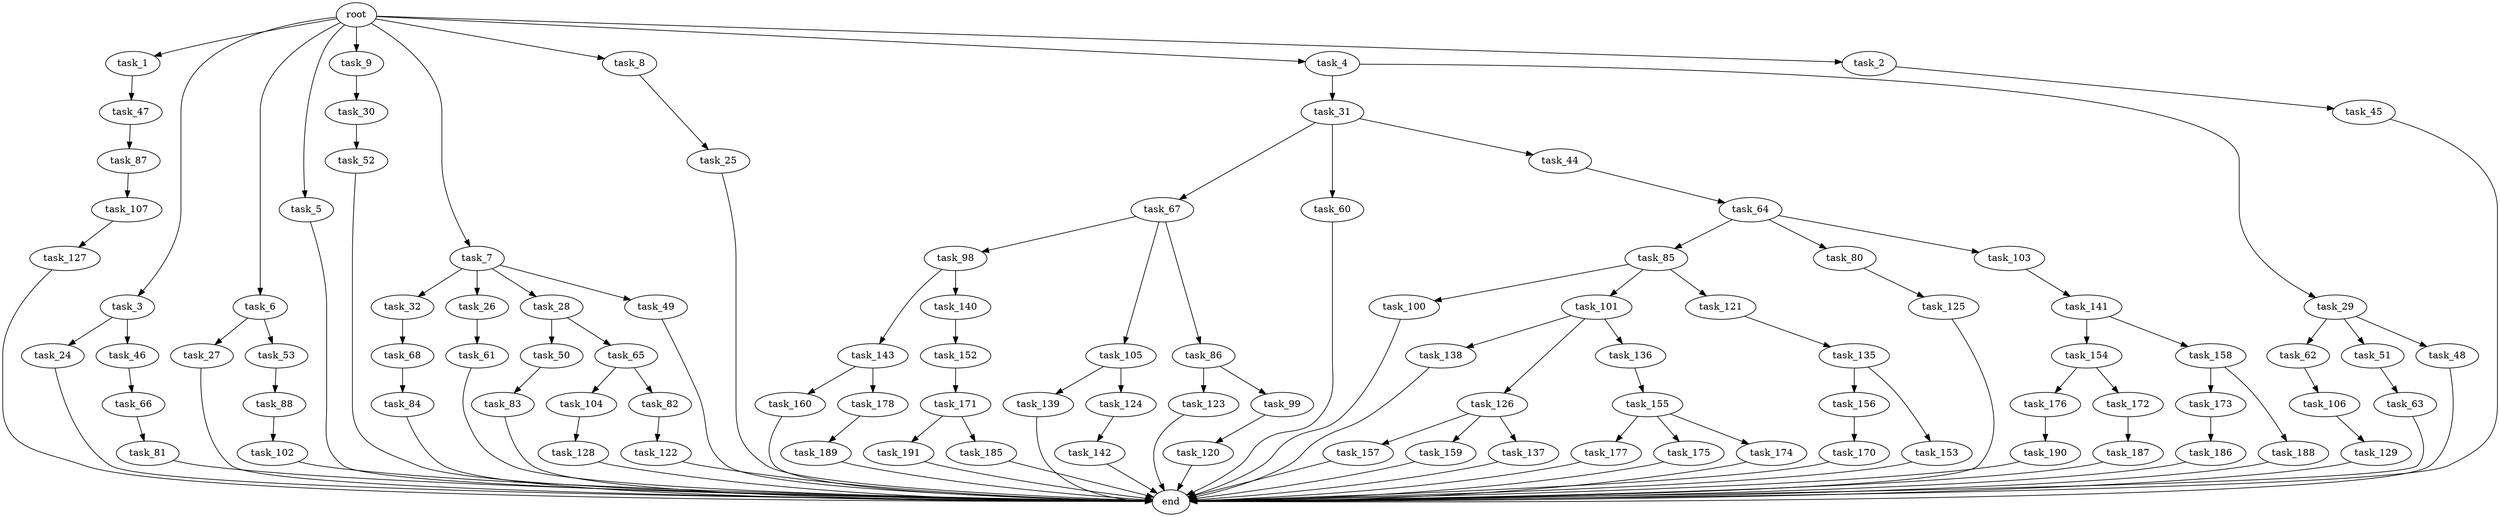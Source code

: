 digraph G {
  task_100 [size="549755813888.000000"];
  task_31 [size="137438953472.000000"];
  task_101 [size="549755813888.000000"];
  task_47 [size="137438953472.000000"];
  task_62 [size="34359738368.000000"];
  task_157 [size="309237645312.000000"];
  task_106 [size="420906795008.000000"];
  task_177 [size="858993459200.000000"];
  task_173 [size="549755813888.000000"];
  task_102 [size="214748364800.000000"];
  task_32 [size="137438953472.000000"];
  task_159 [size="309237645312.000000"];
  task_123 [size="34359738368.000000"];
  task_24 [size="549755813888.000000"];
  task_143 [size="77309411328.000000"];
  task_27 [size="34359738368.000000"];
  task_104 [size="695784701952.000000"];
  task_138 [size="137438953472.000000"];
  task_154 [size="858993459200.000000"];
  task_53 [size="34359738368.000000"];
  task_122 [size="214748364800.000000"];
  task_1 [size="1024.000000"];
  task_66 [size="214748364800.000000"];
  task_61 [size="549755813888.000000"];
  task_152 [size="309237645312.000000"];
  task_3 [size="1024.000000"];
  task_6 [size="1024.000000"];
  task_85 [size="309237645312.000000"];
  task_160 [size="137438953472.000000"];
  task_26 [size="137438953472.000000"];
  task_5 [size="1024.000000"];
  task_141 [size="34359738368.000000"];
  task_25 [size="309237645312.000000"];
  task_188 [size="549755813888.000000"];
  task_51 [size="34359738368.000000"];
  task_98 [size="137438953472.000000"];
  task_28 [size="137438953472.000000"];
  task_9 [size="1024.000000"];
  task_68 [size="695784701952.000000"];
  task_175 [size="858993459200.000000"];
  task_67 [size="214748364800.000000"];
  task_29 [size="137438953472.000000"];
  task_176 [size="549755813888.000000"];
  task_82 [size="695784701952.000000"];
  task_139 [size="309237645312.000000"];
  task_64 [size="695784701952.000000"];
  task_140 [size="77309411328.000000"];
  task_191 [size="420906795008.000000"];
  task_80 [size="309237645312.000000"];
  task_103 [size="309237645312.000000"];
  task_120 [size="858993459200.000000"];
  task_45 [size="549755813888.000000"];
  task_155 [size="309237645312.000000"];
  task_171 [size="420906795008.000000"];
  task_46 [size="549755813888.000000"];
  task_186 [size="420906795008.000000"];
  task_121 [size="549755813888.000000"];
  task_135 [size="858993459200.000000"];
  task_84 [size="549755813888.000000"];
  task_125 [size="549755813888.000000"];
  task_137 [size="309237645312.000000"];
  task_172 [size="549755813888.000000"];
  task_189 [size="309237645312.000000"];
  task_129 [size="34359738368.000000"];
  task_158 [size="858993459200.000000"];
  task_187 [size="34359738368.000000"];
  task_107 [size="695784701952.000000"];
  task_88 [size="695784701952.000000"];
  task_48 [size="34359738368.000000"];
  task_60 [size="214748364800.000000"];
  task_83 [size="34359738368.000000"];
  task_126 [size="137438953472.000000"];
  task_7 [size="1024.000000"];
  task_136 [size="137438953472.000000"];
  task_99 [size="34359738368.000000"];
  task_30 [size="137438953472.000000"];
  task_81 [size="77309411328.000000"];
  task_50 [size="420906795008.000000"];
  task_128 [size="214748364800.000000"];
  root [size="0.000000"];
  task_49 [size="137438953472.000000"];
  task_127 [size="549755813888.000000"];
  task_124 [size="309237645312.000000"];
  task_8 [size="1024.000000"];
  task_156 [size="549755813888.000000"];
  task_44 [size="214748364800.000000"];
  task_142 [size="214748364800.000000"];
  task_87 [size="34359738368.000000"];
  task_170 [size="77309411328.000000"];
  task_52 [size="420906795008.000000"];
  task_105 [size="137438953472.000000"];
  task_4 [size="1024.000000"];
  end [size="0.000000"];
  task_153 [size="549755813888.000000"];
  task_174 [size="858993459200.000000"];
  task_63 [size="137438953472.000000"];
  task_190 [size="309237645312.000000"];
  task_185 [size="420906795008.000000"];
  task_86 [size="137438953472.000000"];
  task_2 [size="1024.000000"];
  task_178 [size="137438953472.000000"];
  task_65 [size="420906795008.000000"];

  task_100 -> end [size="1.000000"];
  task_31 -> task_67 [size="209715200.000000"];
  task_31 -> task_44 [size="209715200.000000"];
  task_31 -> task_60 [size="209715200.000000"];
  task_101 -> task_138 [size="134217728.000000"];
  task_101 -> task_126 [size="134217728.000000"];
  task_101 -> task_136 [size="134217728.000000"];
  task_47 -> task_87 [size="33554432.000000"];
  task_62 -> task_106 [size="411041792.000000"];
  task_157 -> end [size="1.000000"];
  task_106 -> task_129 [size="33554432.000000"];
  task_177 -> end [size="1.000000"];
  task_173 -> task_186 [size="411041792.000000"];
  task_102 -> end [size="1.000000"];
  task_32 -> task_68 [size="679477248.000000"];
  task_159 -> end [size="1.000000"];
  task_123 -> end [size="1.000000"];
  task_24 -> end [size="1.000000"];
  task_143 -> task_178 [size="134217728.000000"];
  task_143 -> task_160 [size="134217728.000000"];
  task_27 -> end [size="1.000000"];
  task_104 -> task_128 [size="209715200.000000"];
  task_138 -> end [size="1.000000"];
  task_154 -> task_176 [size="536870912.000000"];
  task_154 -> task_172 [size="536870912.000000"];
  task_53 -> task_88 [size="679477248.000000"];
  task_122 -> end [size="1.000000"];
  task_1 -> task_47 [size="134217728.000000"];
  task_66 -> task_81 [size="75497472.000000"];
  task_61 -> end [size="1.000000"];
  task_152 -> task_171 [size="411041792.000000"];
  task_3 -> task_24 [size="536870912.000000"];
  task_3 -> task_46 [size="536870912.000000"];
  task_6 -> task_27 [size="33554432.000000"];
  task_6 -> task_53 [size="33554432.000000"];
  task_85 -> task_100 [size="536870912.000000"];
  task_85 -> task_121 [size="536870912.000000"];
  task_85 -> task_101 [size="536870912.000000"];
  task_160 -> end [size="1.000000"];
  task_26 -> task_61 [size="536870912.000000"];
  task_5 -> end [size="1.000000"];
  task_141 -> task_154 [size="838860800.000000"];
  task_141 -> task_158 [size="838860800.000000"];
  task_25 -> end [size="1.000000"];
  task_188 -> end [size="1.000000"];
  task_51 -> task_63 [size="134217728.000000"];
  task_98 -> task_143 [size="75497472.000000"];
  task_98 -> task_140 [size="75497472.000000"];
  task_28 -> task_50 [size="411041792.000000"];
  task_28 -> task_65 [size="411041792.000000"];
  task_9 -> task_30 [size="134217728.000000"];
  task_68 -> task_84 [size="536870912.000000"];
  task_175 -> end [size="1.000000"];
  task_67 -> task_98 [size="134217728.000000"];
  task_67 -> task_105 [size="134217728.000000"];
  task_67 -> task_86 [size="134217728.000000"];
  task_29 -> task_48 [size="33554432.000000"];
  task_29 -> task_62 [size="33554432.000000"];
  task_29 -> task_51 [size="33554432.000000"];
  task_176 -> task_190 [size="301989888.000000"];
  task_82 -> task_122 [size="209715200.000000"];
  task_139 -> end [size="1.000000"];
  task_64 -> task_103 [size="301989888.000000"];
  task_64 -> task_85 [size="301989888.000000"];
  task_64 -> task_80 [size="301989888.000000"];
  task_140 -> task_152 [size="301989888.000000"];
  task_191 -> end [size="1.000000"];
  task_80 -> task_125 [size="536870912.000000"];
  task_103 -> task_141 [size="33554432.000000"];
  task_120 -> end [size="1.000000"];
  task_45 -> end [size="1.000000"];
  task_155 -> task_177 [size="838860800.000000"];
  task_155 -> task_174 [size="838860800.000000"];
  task_155 -> task_175 [size="838860800.000000"];
  task_171 -> task_185 [size="411041792.000000"];
  task_171 -> task_191 [size="411041792.000000"];
  task_46 -> task_66 [size="209715200.000000"];
  task_186 -> end [size="1.000000"];
  task_121 -> task_135 [size="838860800.000000"];
  task_135 -> task_156 [size="536870912.000000"];
  task_135 -> task_153 [size="536870912.000000"];
  task_84 -> end [size="1.000000"];
  task_125 -> end [size="1.000000"];
  task_137 -> end [size="1.000000"];
  task_172 -> task_187 [size="33554432.000000"];
  task_189 -> end [size="1.000000"];
  task_129 -> end [size="1.000000"];
  task_158 -> task_173 [size="536870912.000000"];
  task_158 -> task_188 [size="536870912.000000"];
  task_187 -> end [size="1.000000"];
  task_107 -> task_127 [size="536870912.000000"];
  task_88 -> task_102 [size="209715200.000000"];
  task_48 -> end [size="1.000000"];
  task_60 -> end [size="1.000000"];
  task_83 -> end [size="1.000000"];
  task_126 -> task_137 [size="301989888.000000"];
  task_126 -> task_157 [size="301989888.000000"];
  task_126 -> task_159 [size="301989888.000000"];
  task_7 -> task_26 [size="134217728.000000"];
  task_7 -> task_28 [size="134217728.000000"];
  task_7 -> task_32 [size="134217728.000000"];
  task_7 -> task_49 [size="134217728.000000"];
  task_136 -> task_155 [size="301989888.000000"];
  task_99 -> task_120 [size="838860800.000000"];
  task_30 -> task_52 [size="411041792.000000"];
  task_81 -> end [size="1.000000"];
  task_50 -> task_83 [size="33554432.000000"];
  task_128 -> end [size="1.000000"];
  root -> task_9 [size="1.000000"];
  root -> task_5 [size="1.000000"];
  root -> task_7 [size="1.000000"];
  root -> task_2 [size="1.000000"];
  root -> task_1 [size="1.000000"];
  root -> task_8 [size="1.000000"];
  root -> task_4 [size="1.000000"];
  root -> task_3 [size="1.000000"];
  root -> task_6 [size="1.000000"];
  task_49 -> end [size="1.000000"];
  task_127 -> end [size="1.000000"];
  task_124 -> task_142 [size="209715200.000000"];
  task_8 -> task_25 [size="301989888.000000"];
  task_156 -> task_170 [size="75497472.000000"];
  task_44 -> task_64 [size="679477248.000000"];
  task_142 -> end [size="1.000000"];
  task_87 -> task_107 [size="679477248.000000"];
  task_170 -> end [size="1.000000"];
  task_52 -> end [size="1.000000"];
  task_105 -> task_124 [size="301989888.000000"];
  task_105 -> task_139 [size="301989888.000000"];
  task_4 -> task_31 [size="134217728.000000"];
  task_4 -> task_29 [size="134217728.000000"];
  task_153 -> end [size="1.000000"];
  task_174 -> end [size="1.000000"];
  task_63 -> end [size="1.000000"];
  task_190 -> end [size="1.000000"];
  task_185 -> end [size="1.000000"];
  task_86 -> task_99 [size="33554432.000000"];
  task_86 -> task_123 [size="33554432.000000"];
  task_2 -> task_45 [size="536870912.000000"];
  task_178 -> task_189 [size="301989888.000000"];
  task_65 -> task_82 [size="679477248.000000"];
  task_65 -> task_104 [size="679477248.000000"];
}

